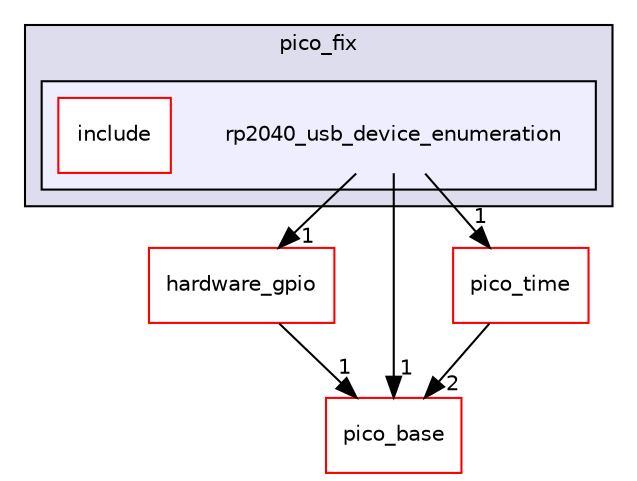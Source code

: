 digraph "pico_fix/rp2040_usb_device_enumeration" {
  compound=true
  node [ fontsize="10", fontname="Helvetica"];
  edge [ labelfontsize="10", labelfontname="Helvetica"];
  subgraph clusterdir_97b023c3b37a1167cd5d2a2ce1cd05ca {
    graph [ bgcolor="#ddddee", pencolor="black", label="pico_fix" fontname="Helvetica", fontsize="10", URL="dir_97b023c3b37a1167cd5d2a2ce1cd05ca.html"]
  subgraph clusterdir_0ab88f93a935b48aea9a9651fcd499da {
    graph [ bgcolor="#eeeeff", pencolor="black", label="" URL="dir_0ab88f93a935b48aea9a9651fcd499da.html"];
    dir_0ab88f93a935b48aea9a9651fcd499da [shape=plaintext label="rp2040_usb_device_enumeration"];
    dir_24f0402e34d5e443f62f3e39498783ee [shape=box label="include" color="red" fillcolor="white" style="filled" URL="dir_24f0402e34d5e443f62f3e39498783ee.html"];
  }
  }
  dir_adc179867a439eb9895cb87c8a61acd0 [shape=box label="hardware_gpio" fillcolor="white" style="filled" color="red" URL="dir_adc179867a439eb9895cb87c8a61acd0.html"];
  dir_ee4ba4c32933fd9d1c9bce216e67756d [shape=box label="pico_base" fillcolor="white" style="filled" color="red" URL="dir_ee4ba4c32933fd9d1c9bce216e67756d.html"];
  dir_cc740ddf7ebf14a28f7e7a6178d204e2 [shape=box label="pico_time" fillcolor="white" style="filled" color="red" URL="dir_cc740ddf7ebf14a28f7e7a6178d204e2.html"];
  dir_adc179867a439eb9895cb87c8a61acd0->dir_ee4ba4c32933fd9d1c9bce216e67756d [headlabel="1", labeldistance=1.5 headhref="dir_000078_000007.html"];
  dir_0ab88f93a935b48aea9a9651fcd499da->dir_adc179867a439eb9895cb87c8a61acd0 [headlabel="1", labeldistance=1.5 headhref="dir_000146_000078.html"];
  dir_0ab88f93a935b48aea9a9651fcd499da->dir_ee4ba4c32933fd9d1c9bce216e67756d [headlabel="1", labeldistance=1.5 headhref="dir_000146_000007.html"];
  dir_0ab88f93a935b48aea9a9651fcd499da->dir_cc740ddf7ebf14a28f7e7a6178d204e2 [headlabel="1", labeldistance=1.5 headhref="dir_000146_000035.html"];
  dir_cc740ddf7ebf14a28f7e7a6178d204e2->dir_ee4ba4c32933fd9d1c9bce216e67756d [headlabel="2", labeldistance=1.5 headhref="dir_000035_000007.html"];
}

